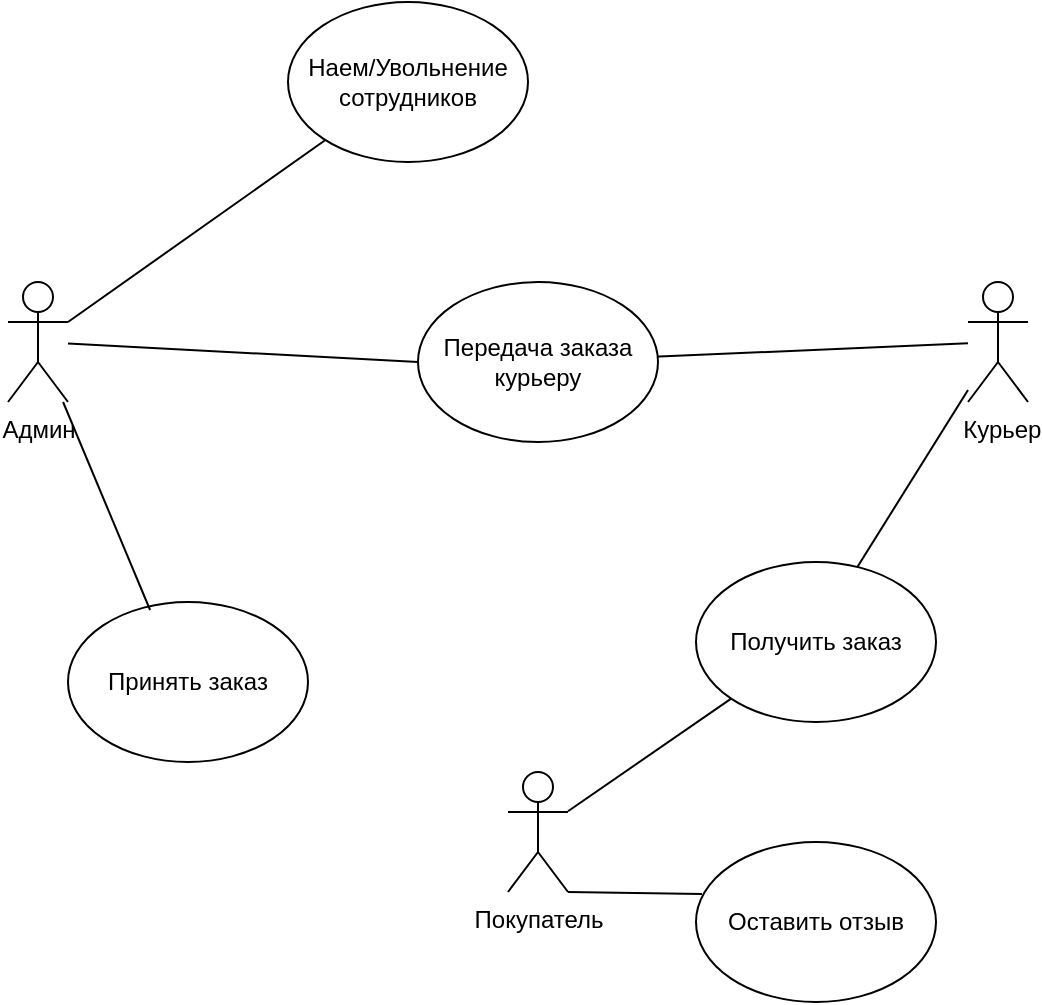 <mxfile version="22.1.11" type="github">
  <diagram name="Страница — 1" id="lWXSxfd2iRM79G2UN_Gy">
    <mxGraphModel dx="1386" dy="791" grid="1" gridSize="10" guides="1" tooltips="1" connect="1" arrows="1" fold="1" page="1" pageScale="1" pageWidth="827" pageHeight="1169" math="0" shadow="0">
      <root>
        <mxCell id="0" />
        <mxCell id="1" parent="0" />
        <mxCell id="9xsJCBeeUtEPJiohK0MT-1" value="&amp;nbsp;Курьер&lt;br&gt;" style="shape=umlActor;verticalLabelPosition=bottom;verticalAlign=top;html=1;outlineConnect=0;" vertex="1" parent="1">
          <mxGeometry x="550" y="280" width="30" height="60" as="geometry" />
        </mxCell>
        <mxCell id="9xsJCBeeUtEPJiohK0MT-2" value="Админ&lt;br&gt;" style="shape=umlActor;verticalLabelPosition=bottom;verticalAlign=top;html=1;outlineConnect=0;" vertex="1" parent="1">
          <mxGeometry x="70" y="280" width="30" height="60" as="geometry" />
        </mxCell>
        <mxCell id="9xsJCBeeUtEPJiohK0MT-3" value="Покупатель" style="shape=umlActor;verticalLabelPosition=bottom;verticalAlign=top;html=1;outlineConnect=0;" vertex="1" parent="1">
          <mxGeometry x="320" y="525" width="30" height="60" as="geometry" />
        </mxCell>
        <mxCell id="9xsJCBeeUtEPJiohK0MT-5" value="Наем/Увольнение сотрудников" style="ellipse;whiteSpace=wrap;html=1;" vertex="1" parent="1">
          <mxGeometry x="210" y="140" width="120" height="80" as="geometry" />
        </mxCell>
        <mxCell id="9xsJCBeeUtEPJiohK0MT-12" value="" style="endArrow=none;html=1;rounded=0;entryX=0;entryY=0.5;entryDx=0;entryDy=0;" edge="1" parent="1" source="9xsJCBeeUtEPJiohK0MT-2" target="9xsJCBeeUtEPJiohK0MT-21">
          <mxGeometry width="50" height="50" relative="1" as="geometry">
            <mxPoint x="110" y="320" as="sourcePoint" />
            <mxPoint x="270.112" y="317.556" as="targetPoint" />
            <Array as="points" />
          </mxGeometry>
        </mxCell>
        <mxCell id="9xsJCBeeUtEPJiohK0MT-13" value="" style="endArrow=none;html=1;rounded=0;" edge="1" parent="1" target="9xsJCBeeUtEPJiohK0MT-1">
          <mxGeometry width="50" height="50" relative="1" as="geometry">
            <mxPoint x="389.887" y="317.55" as="sourcePoint" />
            <mxPoint x="540" y="330" as="targetPoint" />
          </mxGeometry>
        </mxCell>
        <mxCell id="9xsJCBeeUtEPJiohK0MT-14" value="" style="endArrow=none;html=1;rounded=0;exitX=1;exitY=0.333;exitDx=0;exitDy=0;exitPerimeter=0;" edge="1" parent="1" source="9xsJCBeeUtEPJiohK0MT-2" target="9xsJCBeeUtEPJiohK0MT-5">
          <mxGeometry width="50" height="50" relative="1" as="geometry">
            <mxPoint x="120" y="290" as="sourcePoint" />
            <mxPoint x="200" y="220" as="targetPoint" />
          </mxGeometry>
        </mxCell>
        <mxCell id="9xsJCBeeUtEPJiohK0MT-15" value="" style="endArrow=none;html=1;rounded=0;" edge="1" parent="1" target="9xsJCBeeUtEPJiohK0MT-1">
          <mxGeometry width="50" height="50" relative="1" as="geometry">
            <mxPoint x="490" y="430" as="sourcePoint" />
            <mxPoint x="540" y="360" as="targetPoint" />
          </mxGeometry>
        </mxCell>
        <mxCell id="9xsJCBeeUtEPJiohK0MT-17" value="Получить заказ" style="ellipse;whiteSpace=wrap;html=1;" vertex="1" parent="1">
          <mxGeometry x="414" y="420" width="120" height="80" as="geometry" />
        </mxCell>
        <mxCell id="9xsJCBeeUtEPJiohK0MT-18" value="" style="endArrow=none;html=1;rounded=0;entryX=0;entryY=1;entryDx=0;entryDy=0;" edge="1" parent="1" source="9xsJCBeeUtEPJiohK0MT-3" target="9xsJCBeeUtEPJiohK0MT-17">
          <mxGeometry width="50" height="50" relative="1" as="geometry">
            <mxPoint x="370" y="560" as="sourcePoint" />
            <mxPoint x="440" y="480" as="targetPoint" />
          </mxGeometry>
        </mxCell>
        <mxCell id="9xsJCBeeUtEPJiohK0MT-19" value="Принять заказ" style="ellipse;whiteSpace=wrap;html=1;" vertex="1" parent="1">
          <mxGeometry x="100" y="440" width="120" height="80" as="geometry" />
        </mxCell>
        <mxCell id="9xsJCBeeUtEPJiohK0MT-20" value="" style="endArrow=none;html=1;rounded=0;exitX=0.342;exitY=0.05;exitDx=0;exitDy=0;exitPerimeter=0;" edge="1" parent="1" source="9xsJCBeeUtEPJiohK0MT-19" target="9xsJCBeeUtEPJiohK0MT-2">
          <mxGeometry width="50" height="50" relative="1" as="geometry">
            <mxPoint x="110" y="420" as="sourcePoint" />
            <mxPoint x="160" y="370" as="targetPoint" />
          </mxGeometry>
        </mxCell>
        <mxCell id="9xsJCBeeUtEPJiohK0MT-21" value="Передача заказа курьеру" style="ellipse;whiteSpace=wrap;html=1;" vertex="1" parent="1">
          <mxGeometry x="275" y="280" width="120" height="80" as="geometry" />
        </mxCell>
        <mxCell id="9xsJCBeeUtEPJiohK0MT-22" value="Оставить отзыв" style="ellipse;whiteSpace=wrap;html=1;" vertex="1" parent="1">
          <mxGeometry x="414" y="560" width="120" height="80" as="geometry" />
        </mxCell>
        <mxCell id="9xsJCBeeUtEPJiohK0MT-23" value="" style="endArrow=none;html=1;rounded=0;entryX=0.025;entryY=0.325;entryDx=0;entryDy=0;entryPerimeter=0;exitX=1;exitY=1;exitDx=0;exitDy=0;exitPerimeter=0;" edge="1" parent="1" source="9xsJCBeeUtEPJiohK0MT-3" target="9xsJCBeeUtEPJiohK0MT-22">
          <mxGeometry width="50" height="50" relative="1" as="geometry">
            <mxPoint x="390" y="430" as="sourcePoint" />
            <mxPoint x="440" y="380" as="targetPoint" />
          </mxGeometry>
        </mxCell>
      </root>
    </mxGraphModel>
  </diagram>
</mxfile>
